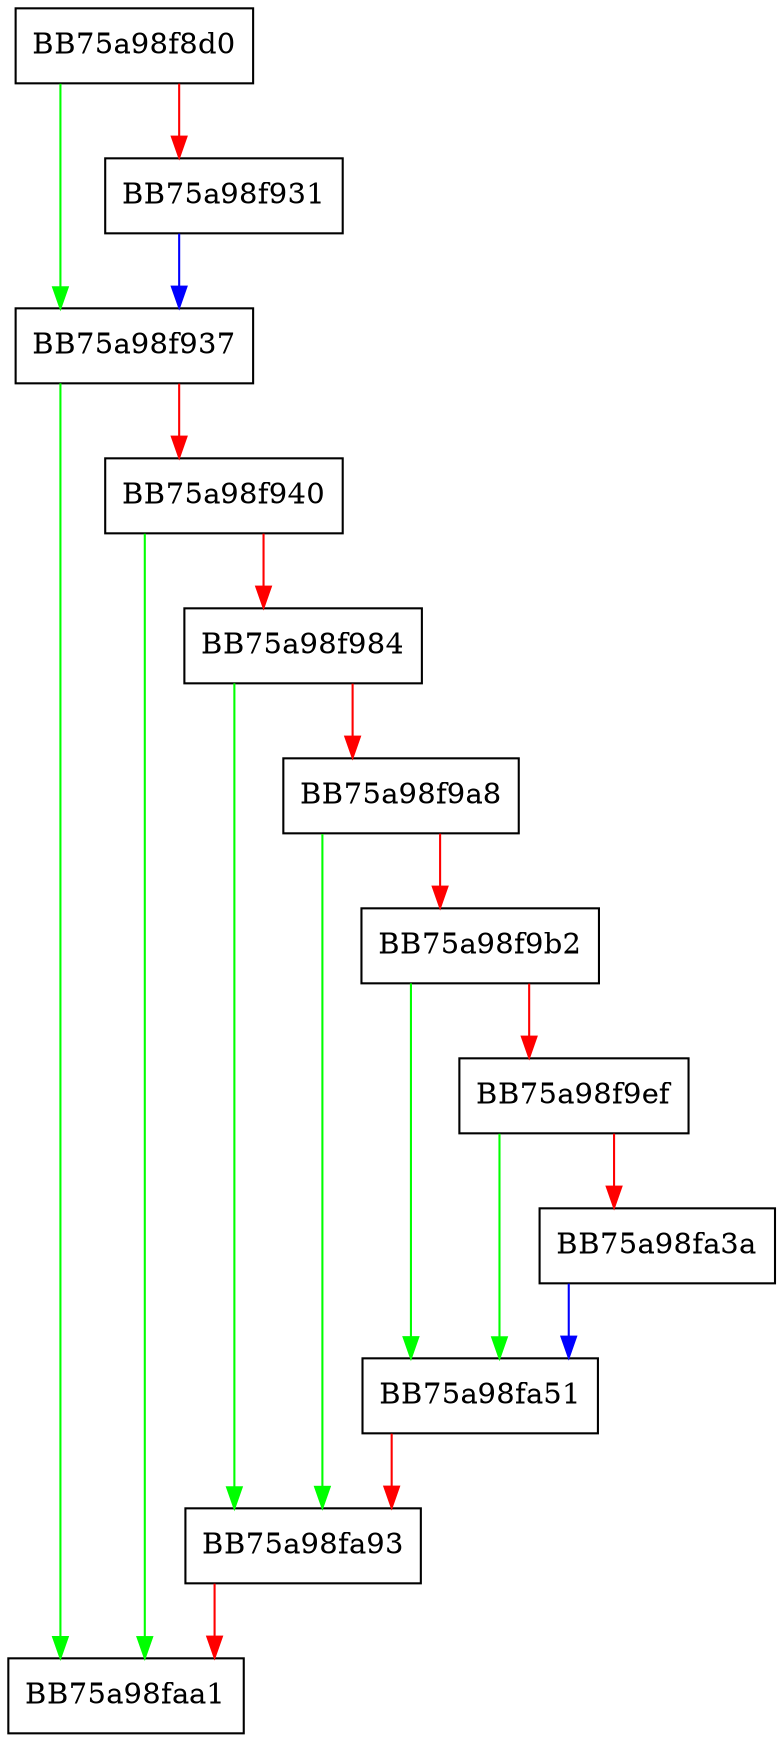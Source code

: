 digraph init_buffer_pool {
  node [shape="box"];
  graph [splines=ortho];
  BB75a98f8d0 -> BB75a98f937 [color="green"];
  BB75a98f8d0 -> BB75a98f931 [color="red"];
  BB75a98f931 -> BB75a98f937 [color="blue"];
  BB75a98f937 -> BB75a98faa1 [color="green"];
  BB75a98f937 -> BB75a98f940 [color="red"];
  BB75a98f940 -> BB75a98faa1 [color="green"];
  BB75a98f940 -> BB75a98f984 [color="red"];
  BB75a98f984 -> BB75a98fa93 [color="green"];
  BB75a98f984 -> BB75a98f9a8 [color="red"];
  BB75a98f9a8 -> BB75a98fa93 [color="green"];
  BB75a98f9a8 -> BB75a98f9b2 [color="red"];
  BB75a98f9b2 -> BB75a98fa51 [color="green"];
  BB75a98f9b2 -> BB75a98f9ef [color="red"];
  BB75a98f9ef -> BB75a98fa51 [color="green"];
  BB75a98f9ef -> BB75a98fa3a [color="red"];
  BB75a98fa3a -> BB75a98fa51 [color="blue"];
  BB75a98fa51 -> BB75a98fa93 [color="red"];
  BB75a98fa93 -> BB75a98faa1 [color="red"];
}